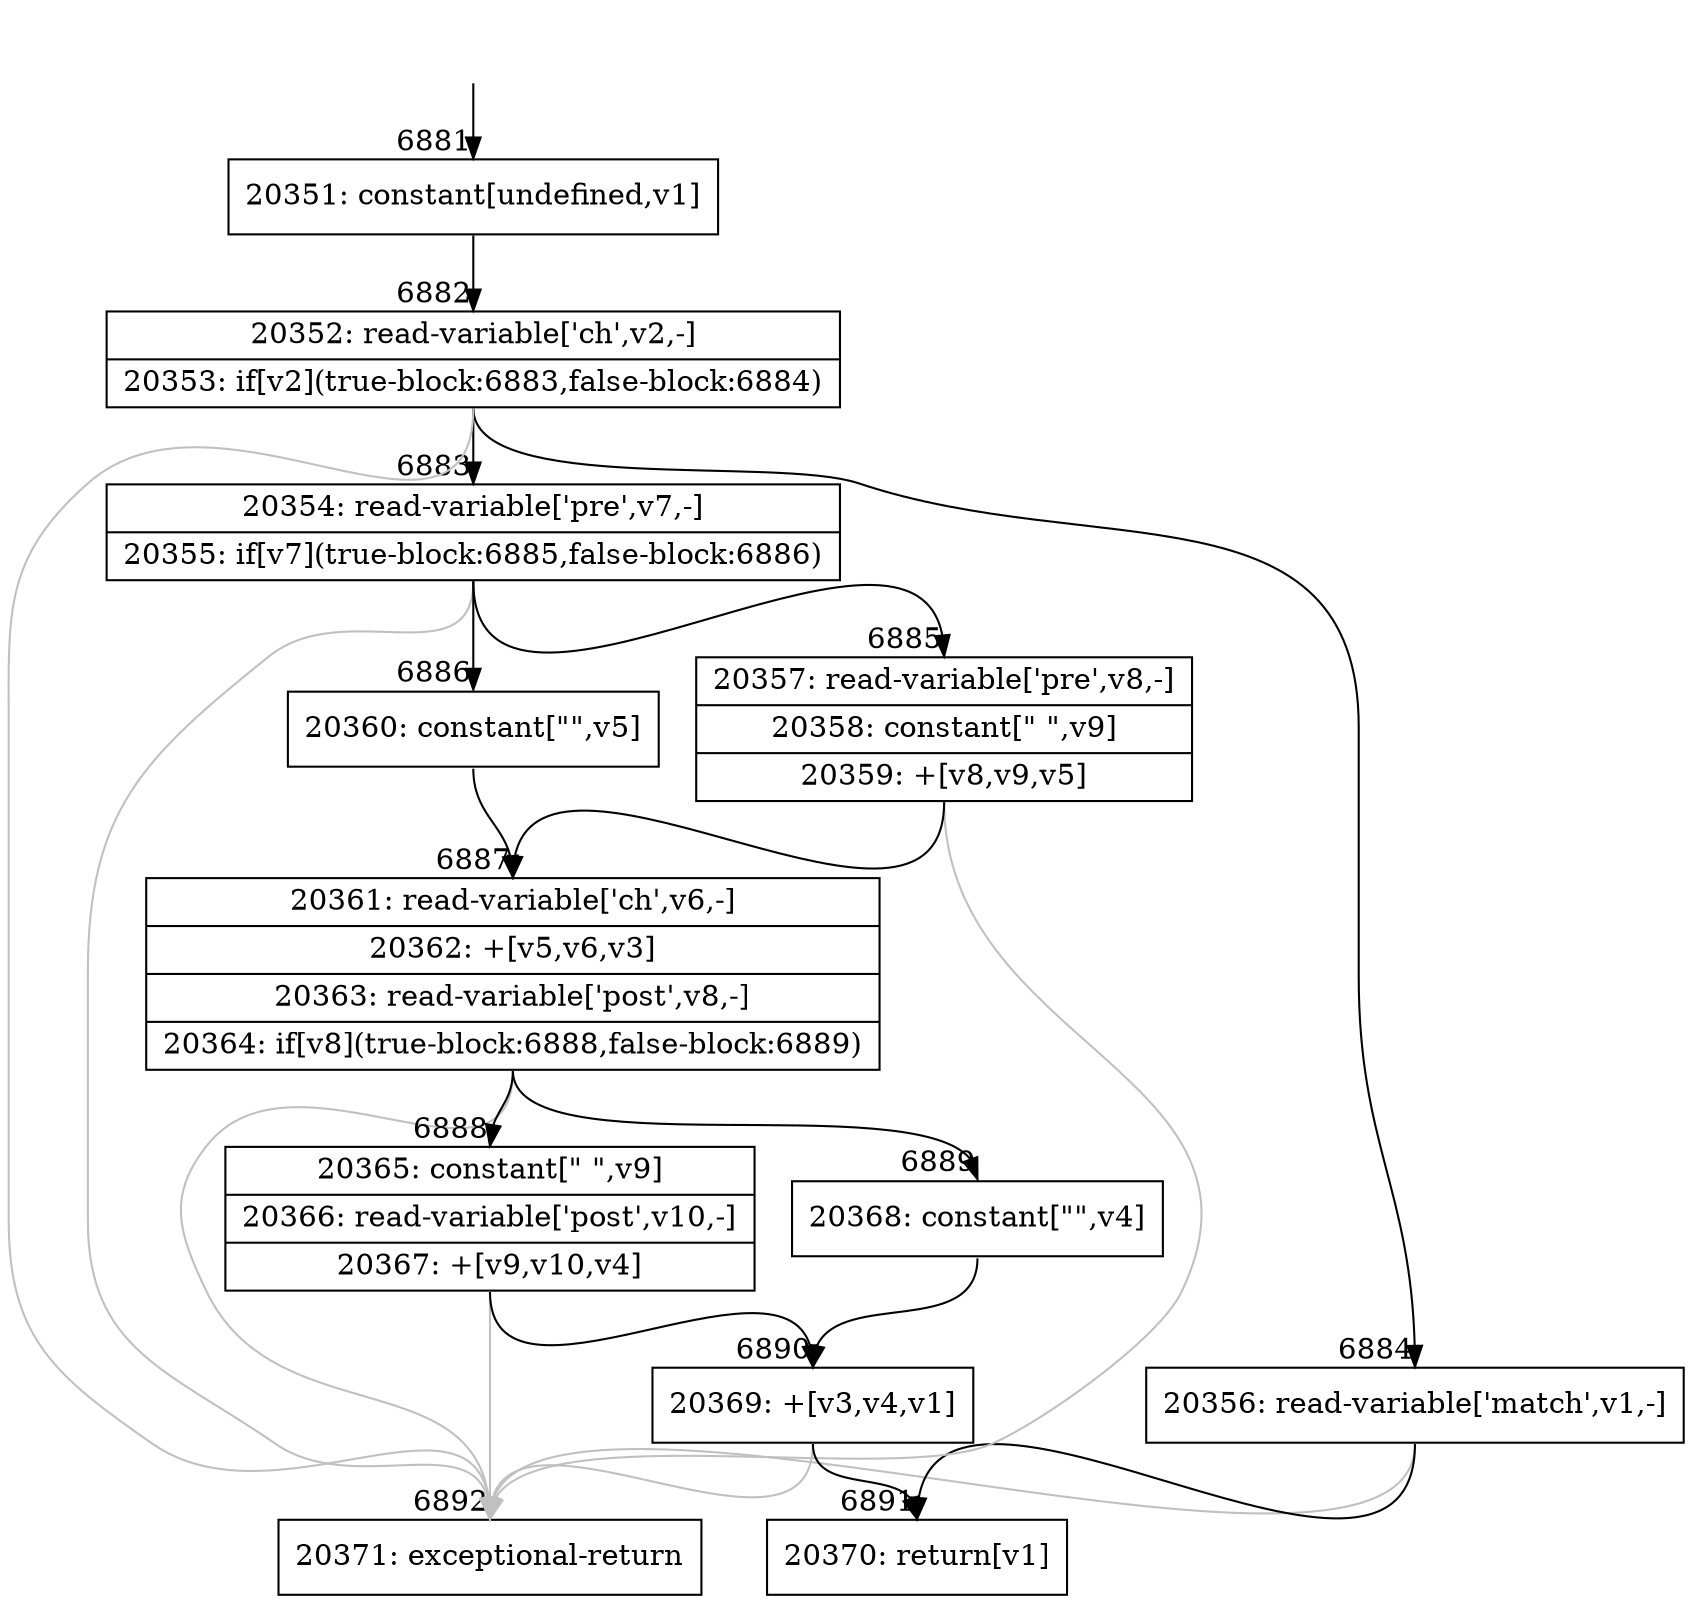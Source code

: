 digraph {
rankdir="TD"
BB_entry483[shape=none,label=""];
BB_entry483 -> BB6881 [tailport=s, headport=n, headlabel="    6881"]
BB6881 [shape=record label="{20351: constant[undefined,v1]}" ] 
BB6881 -> BB6882 [tailport=s, headport=n, headlabel="      6882"]
BB6882 [shape=record label="{20352: read-variable['ch',v2,-]|20353: if[v2](true-block:6883,false-block:6884)}" ] 
BB6882 -> BB6883 [tailport=s, headport=n, headlabel="      6883"]
BB6882 -> BB6884 [tailport=s, headport=n, headlabel="      6884"]
BB6882 -> BB6892 [tailport=s, headport=n, color=gray, headlabel="      6892"]
BB6883 [shape=record label="{20354: read-variable['pre',v7,-]|20355: if[v7](true-block:6885,false-block:6886)}" ] 
BB6883 -> BB6885 [tailport=s, headport=n, headlabel="      6885"]
BB6883 -> BB6886 [tailport=s, headport=n, headlabel="      6886"]
BB6883 -> BB6892 [tailport=s, headport=n, color=gray]
BB6884 [shape=record label="{20356: read-variable['match',v1,-]}" ] 
BB6884 -> BB6891 [tailport=s, headport=n, headlabel="      6891"]
BB6884 -> BB6892 [tailport=s, headport=n, color=gray]
BB6885 [shape=record label="{20357: read-variable['pre',v8,-]|20358: constant[\" \",v9]|20359: +[v8,v9,v5]}" ] 
BB6885 -> BB6887 [tailport=s, headport=n, headlabel="      6887"]
BB6885 -> BB6892 [tailport=s, headport=n, color=gray]
BB6886 [shape=record label="{20360: constant[\"\",v5]}" ] 
BB6886 -> BB6887 [tailport=s, headport=n]
BB6887 [shape=record label="{20361: read-variable['ch',v6,-]|20362: +[v5,v6,v3]|20363: read-variable['post',v8,-]|20364: if[v8](true-block:6888,false-block:6889)}" ] 
BB6887 -> BB6888 [tailport=s, headport=n, headlabel="      6888"]
BB6887 -> BB6889 [tailport=s, headport=n, headlabel="      6889"]
BB6887 -> BB6892 [tailport=s, headport=n, color=gray]
BB6888 [shape=record label="{20365: constant[\" \",v9]|20366: read-variable['post',v10,-]|20367: +[v9,v10,v4]}" ] 
BB6888 -> BB6890 [tailport=s, headport=n, headlabel="      6890"]
BB6888 -> BB6892 [tailport=s, headport=n, color=gray]
BB6889 [shape=record label="{20368: constant[\"\",v4]}" ] 
BB6889 -> BB6890 [tailport=s, headport=n]
BB6890 [shape=record label="{20369: +[v3,v4,v1]}" ] 
BB6890 -> BB6891 [tailport=s, headport=n]
BB6890 -> BB6892 [tailport=s, headport=n, color=gray]
BB6891 [shape=record label="{20370: return[v1]}" ] 
BB6892 [shape=record label="{20371: exceptional-return}" ] 
//#$~ 9640
}
